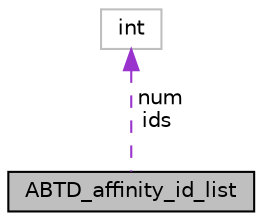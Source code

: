 digraph "ABTD_affinity_id_list"
{
  edge [fontname="Helvetica",fontsize="10",labelfontname="Helvetica",labelfontsize="10"];
  node [fontname="Helvetica",fontsize="10",shape=record];
  Node1 [label="ABTD_affinity_id_list",height=0.2,width=0.4,color="black", fillcolor="grey75", style="filled" fontcolor="black"];
  Node2 -> Node1 [dir="back",color="darkorchid3",fontsize="10",style="dashed",label=" num\nids" ,fontname="Helvetica"];
  Node2 [label="int",height=0.2,width=0.4,color="grey75", fillcolor="white", style="filled"];
}
